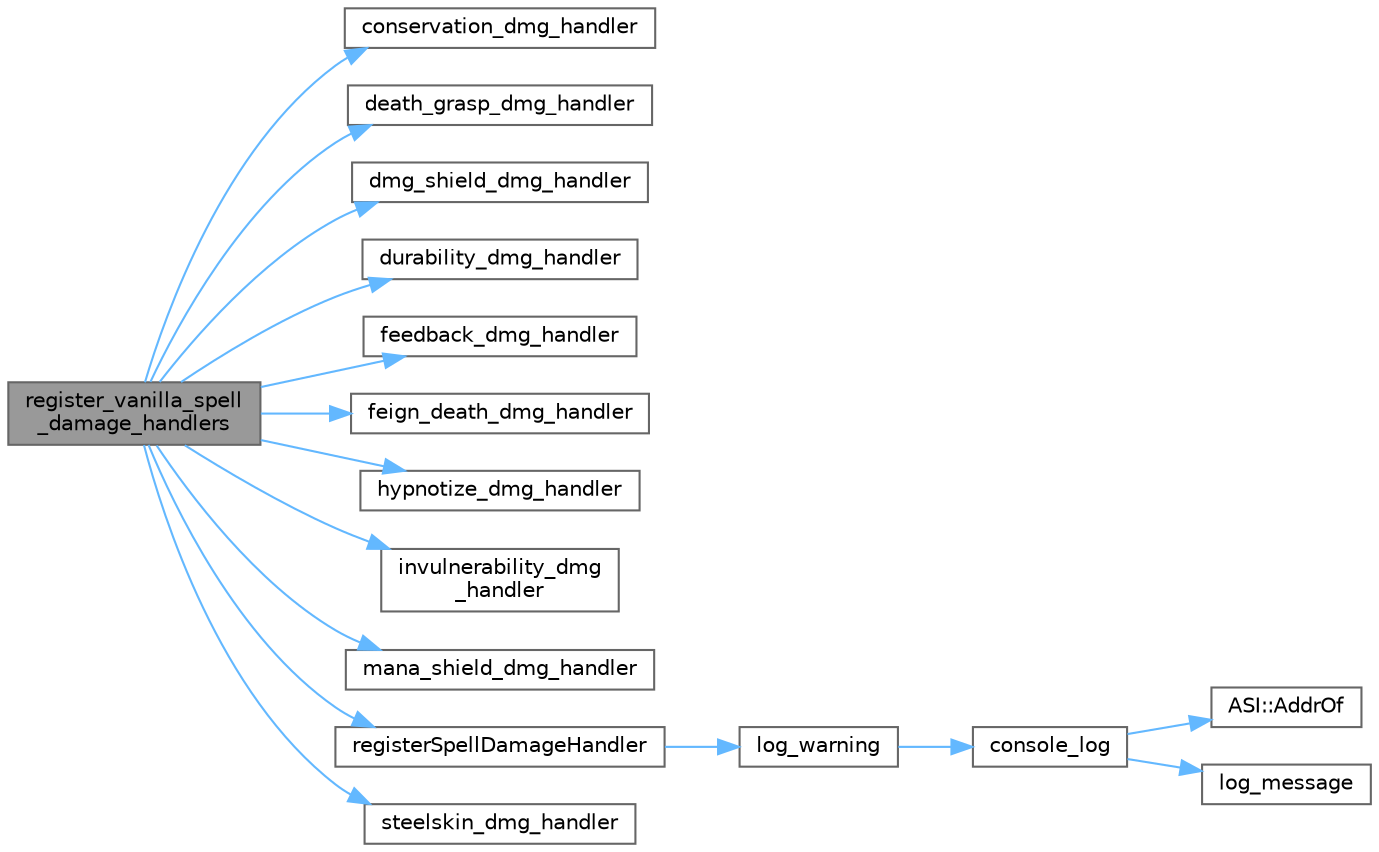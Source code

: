 digraph "register_vanilla_spell_damage_handlers"
{
 // LATEX_PDF_SIZE
  bgcolor="transparent";
  edge [fontname=Helvetica,fontsize=10,labelfontname=Helvetica,labelfontsize=10];
  node [fontname=Helvetica,fontsize=10,shape=box,height=0.2,width=0.4];
  rankdir="LR";
  Node1 [id="Node000001",label="register_vanilla_spell\l_damage_handlers",height=0.2,width=0.4,color="gray40", fillcolor="grey60", style="filled", fontcolor="black",tooltip=" "];
  Node1 -> Node2 [id="edge1_Node000001_Node000002",color="steelblue1",style="solid",tooltip=" "];
  Node2 [id="Node000002",label="conservation_dmg_handler",height=0.2,width=0.4,color="grey40", fillcolor="white", style="filled",URL="$sf__spelldamage__handlers_8cpp.html#ade79dfcf3fdd9f231097d13bd597a0ec",tooltip=" "];
  Node1 -> Node3 [id="edge2_Node000001_Node000003",color="steelblue1",style="solid",tooltip=" "];
  Node3 [id="Node000003",label="death_grasp_dmg_handler",height=0.2,width=0.4,color="grey40", fillcolor="white", style="filled",URL="$sf__spelldamage__handlers_8cpp.html#a7a5bf2fa2e189901d67428fd1bfedeb5",tooltip=" "];
  Node1 -> Node4 [id="edge3_Node000001_Node000004",color="steelblue1",style="solid",tooltip=" "];
  Node4 [id="Node000004",label="dmg_shield_dmg_handler",height=0.2,width=0.4,color="grey40", fillcolor="white", style="filled",URL="$sf__spelldamage__handlers_8cpp.html#a6af975ada169b4be5a6298357c997cf0",tooltip=" "];
  Node1 -> Node5 [id="edge4_Node000001_Node000005",color="steelblue1",style="solid",tooltip=" "];
  Node5 [id="Node000005",label="durability_dmg_handler",height=0.2,width=0.4,color="grey40", fillcolor="white", style="filled",URL="$sf__spelldamage__handlers_8cpp.html#a103760811c6954d740d3371e4a99681d",tooltip=" "];
  Node1 -> Node6 [id="edge5_Node000001_Node000006",color="steelblue1",style="solid",tooltip=" "];
  Node6 [id="Node000006",label="feedback_dmg_handler",height=0.2,width=0.4,color="grey40", fillcolor="white", style="filled",URL="$sf__spelldamage__handlers_8cpp.html#a55832fe033a001bfe03a23608a687858",tooltip=" "];
  Node1 -> Node7 [id="edge6_Node000001_Node000007",color="steelblue1",style="solid",tooltip=" "];
  Node7 [id="Node000007",label="feign_death_dmg_handler",height=0.2,width=0.4,color="grey40", fillcolor="white", style="filled",URL="$sf__spelldamage__handlers_8cpp.html#ab971b1bface1ca699766e7390bb1bf6b",tooltip=" "];
  Node1 -> Node8 [id="edge7_Node000001_Node000008",color="steelblue1",style="solid",tooltip=" "];
  Node8 [id="Node000008",label="hypnotize_dmg_handler",height=0.2,width=0.4,color="grey40", fillcolor="white", style="filled",URL="$sf__spelldamage__handlers_8cpp.html#a00fca112d45def173b867a27e10382cf",tooltip=" "];
  Node1 -> Node9 [id="edge8_Node000001_Node000009",color="steelblue1",style="solid",tooltip=" "];
  Node9 [id="Node000009",label="invulnerability_dmg\l_handler",height=0.2,width=0.4,color="grey40", fillcolor="white", style="filled",URL="$sf__spelldamage__handlers_8cpp.html#a5241240e31559f3cbccb138d73c63fd3",tooltip=" "];
  Node1 -> Node10 [id="edge9_Node000001_Node000010",color="steelblue1",style="solid",tooltip=" "];
  Node10 [id="Node000010",label="mana_shield_dmg_handler",height=0.2,width=0.4,color="grey40", fillcolor="white", style="filled",URL="$sf__spelldamage__handlers_8cpp.html#a51ecc4f761fea26391833f88538ee0f9",tooltip=" "];
  Node1 -> Node11 [id="edge10_Node000001_Node000011",color="steelblue1",style="solid",tooltip=" "];
  Node11 [id="Node000011",label="registerSpellDamageHandler",height=0.2,width=0.4,color="grey40", fillcolor="white", style="filled",URL="$sf__spelldamage__registry_8cpp.html#a8fdf321eedee2c47adbc88de0e747760",tooltip=" "];
  Node11 -> Node12 [id="edge11_Node000011_Node000012",color="steelblue1",style="solid",tooltip=" "];
  Node12 [id="Node000012",label="log_warning",height=0.2,width=0.4,color="grey40", fillcolor="white", style="filled",URL="$sf__wrappers_8c.html#a825433b084e07dce191049d45ecdde2a",tooltip=" "];
  Node12 -> Node13 [id="edge12_Node000012_Node000013",color="steelblue1",style="solid",tooltip=" "];
  Node13 [id="Node000013",label="console_log",height=0.2,width=0.4,color="grey40", fillcolor="white", style="filled",URL="$sf__console__hook_8c.html#af6b694e632c7b92e802468161b511edf",tooltip=" "];
  Node13 -> Node14 [id="edge13_Node000013_Node000014",color="steelblue1",style="solid",tooltip=" "];
  Node14 [id="Node000014",label="ASI::AddrOf",height=0.2,width=0.4,color="grey40", fillcolor="white", style="filled",URL="$namespace_a_s_i.html#a05ca5acefdcb7e955f472b60e5511a1a",tooltip="returns \"real\" virtual address of given memory offset"];
  Node13 -> Node15 [id="edge14_Node000013_Node000015",color="steelblue1",style="solid",tooltip=" "];
  Node15 [id="Node000015",label="log_message",height=0.2,width=0.4,color="grey40", fillcolor="white", style="filled",URL="$sf__wrappers_8c.html#ac5c95c4eeefbc3d135cafe996908b639",tooltip=" "];
  Node1 -> Node16 [id="edge15_Node000001_Node000016",color="steelblue1",style="solid",tooltip=" "];
  Node16 [id="Node000016",label="steelskin_dmg_handler",height=0.2,width=0.4,color="grey40", fillcolor="white", style="filled",URL="$sf__spelldamage__handlers_8cpp.html#a3980e17e51545a1e5c6c2b03c7d4f92c",tooltip=" "];
}
